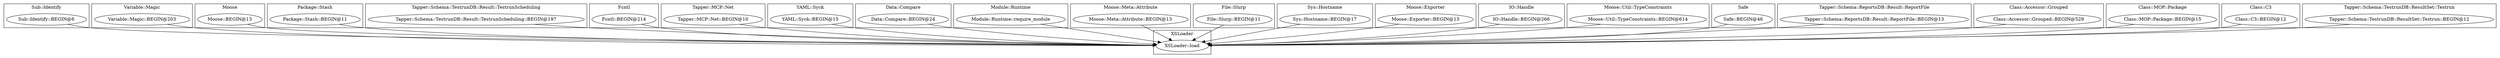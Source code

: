 digraph {
graph [overlap=false]
subgraph cluster_Sub_Identify {
	label="Sub::Identify";
	"Sub::Identify::BEGIN@6";
}
subgraph cluster_Variable_Magic {
	label="Variable::Magic";
	"Variable::Magic::BEGIN@203";
}
subgraph cluster_Moose {
	label="Moose";
	"Moose::BEGIN@13";
}
subgraph cluster_Package_Stash {
	label="Package::Stash";
	"Package::Stash::BEGIN@11";
}
subgraph cluster_Tapper_Schema_TestrunDB_Result_TestrunScheduling {
	label="Tapper::Schema::TestrunDB::Result::TestrunScheduling";
	"Tapper::Schema::TestrunDB::Result::TestrunScheduling::BEGIN@197";
}
subgraph cluster_Fcntl {
	label="Fcntl";
	"Fcntl::BEGIN@214";
}
subgraph cluster_Tapper_MCP_Net {
	label="Tapper::MCP::Net";
	"Tapper::MCP::Net::BEGIN@10";
}
subgraph cluster_YAML_Syck {
	label="YAML::Syck";
	"YAML::Syck::BEGIN@15";
}
subgraph cluster_Data_Compare {
	label="Data::Compare";
	"Data::Compare::BEGIN@24";
}
subgraph cluster_Module_Runtime {
	label="Module::Runtime";
	"Module::Runtime::require_module";
}
subgraph cluster_Moose_Meta_Attribute {
	label="Moose::Meta::Attribute";
	"Moose::Meta::Attribute::BEGIN@13";
}
subgraph cluster_File_Slurp {
	label="File::Slurp";
	"File::Slurp::BEGIN@11";
}
subgraph cluster_Sys_Hostname {
	label="Sys::Hostname";
	"Sys::Hostname::BEGIN@17";
}
subgraph cluster_Moose_Exporter {
	label="Moose::Exporter";
	"Moose::Exporter::BEGIN@13";
}
subgraph cluster_XSLoader {
	label="XSLoader";
	"XSLoader::load";
}
subgraph cluster_IO_Handle {
	label="IO::Handle";
	"IO::Handle::BEGIN@266";
}
subgraph cluster_Moose_Util_TypeConstraints {
	label="Moose::Util::TypeConstraints";
	"Moose::Util::TypeConstraints::BEGIN@614";
}
subgraph cluster_Safe {
	label="Safe";
	"Safe::BEGIN@46";
}
subgraph cluster_Tapper_Schema_ReportsDB_Result_ReportFile {
	label="Tapper::Schema::ReportsDB::Result::ReportFile";
	"Tapper::Schema::ReportsDB::Result::ReportFile::BEGIN@13";
}
subgraph cluster_Class_Accessor_Grouped {
	label="Class::Accessor::Grouped";
	"Class::Accessor::Grouped::BEGIN@529";
}
subgraph cluster_Class_MOP_Package {
	label="Class::MOP::Package";
	"Class::MOP::Package::BEGIN@15";
}
subgraph cluster_Class_C3 {
	label="Class::C3";
	"Class::C3::BEGIN@12";
}
subgraph cluster_Tapper_Schema_TestrunDB_ResultSet_Testrun {
	label="Tapper::Schema::TestrunDB::ResultSet::Testrun";
	"Tapper::Schema::TestrunDB::ResultSet::Testrun::BEGIN@12";
}
"File::Slurp::BEGIN@11" -> "XSLoader::load";
"Moose::Util::TypeConstraints::BEGIN@614" -> "XSLoader::load";
"Module::Runtime::require_module" -> "XSLoader::load";
"Moose::Meta::Attribute::BEGIN@13" -> "XSLoader::load";
"YAML::Syck::BEGIN@15" -> "XSLoader::load";
"Tapper::MCP::Net::BEGIN@10" -> "XSLoader::load";
"Class::C3::BEGIN@12" -> "XSLoader::load";
"Tapper::Schema::TestrunDB::Result::TestrunScheduling::BEGIN@197" -> "XSLoader::load";
"Sys::Hostname::BEGIN@17" -> "XSLoader::load";
"Fcntl::BEGIN@214" -> "XSLoader::load";
"Package::Stash::BEGIN@11" -> "XSLoader::load";
"Safe::BEGIN@46" -> "XSLoader::load";
"Data::Compare::BEGIN@24" -> "XSLoader::load";
"IO::Handle::BEGIN@266" -> "XSLoader::load";
"Class::Accessor::Grouped::BEGIN@529" -> "XSLoader::load";
"Tapper::Schema::ReportsDB::Result::ReportFile::BEGIN@13" -> "XSLoader::load";
"Tapper::Schema::TestrunDB::ResultSet::Testrun::BEGIN@12" -> "XSLoader::load";
"Variable::Magic::BEGIN@203" -> "XSLoader::load";
"Class::MOP::Package::BEGIN@15" -> "XSLoader::load";
"Moose::BEGIN@13" -> "XSLoader::load";
"Sub::Identify::BEGIN@6" -> "XSLoader::load";
"Moose::Exporter::BEGIN@13" -> "XSLoader::load";
}
